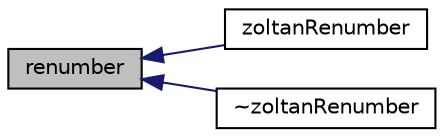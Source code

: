 digraph "renumber"
{
  bgcolor="transparent";
  edge [fontname="Helvetica",fontsize="10",labelfontname="Helvetica",labelfontsize="10"];
  node [fontname="Helvetica",fontsize="10",shape=record];
  rankdir="LR";
  Node1 [label="renumber",height=0.2,width=0.4,color="black", fillcolor="grey75", style="filled", fontcolor="black"];
  Node1 -> Node2 [dir="back",color="midnightblue",fontsize="10",style="solid",fontname="Helvetica"];
  Node2 [label="zoltanRenumber",height=0.2,width=0.4,color="black",URL="$a02898.html#ad5db9f6d98d2ab873a1901804127a0e4",tooltip="Construct given the renumber dictionary. "];
  Node1 -> Node3 [dir="back",color="midnightblue",fontsize="10",style="solid",fontname="Helvetica"];
  Node3 [label="~zoltanRenumber",height=0.2,width=0.4,color="black",URL="$a02898.html#aad8fe3ecc724a6241791b4d264157d99",tooltip="Destructor. "];
}

